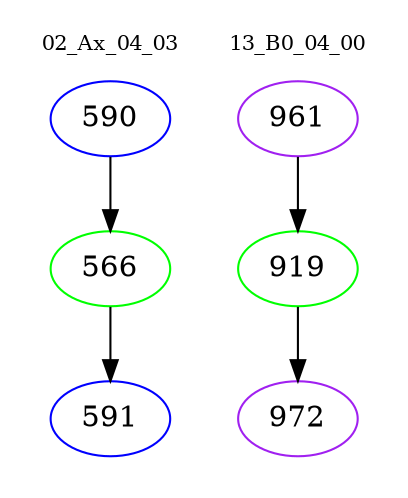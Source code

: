 digraph{
subgraph cluster_0 {
color = white
label = "02_Ax_04_03";
fontsize=10;
T0_590 [label="590", color="blue"]
T0_590 -> T0_566 [color="black"]
T0_566 [label="566", color="green"]
T0_566 -> T0_591 [color="black"]
T0_591 [label="591", color="blue"]
}
subgraph cluster_1 {
color = white
label = "13_B0_04_00";
fontsize=10;
T1_961 [label="961", color="purple"]
T1_961 -> T1_919 [color="black"]
T1_919 [label="919", color="green"]
T1_919 -> T1_972 [color="black"]
T1_972 [label="972", color="purple"]
}
}
